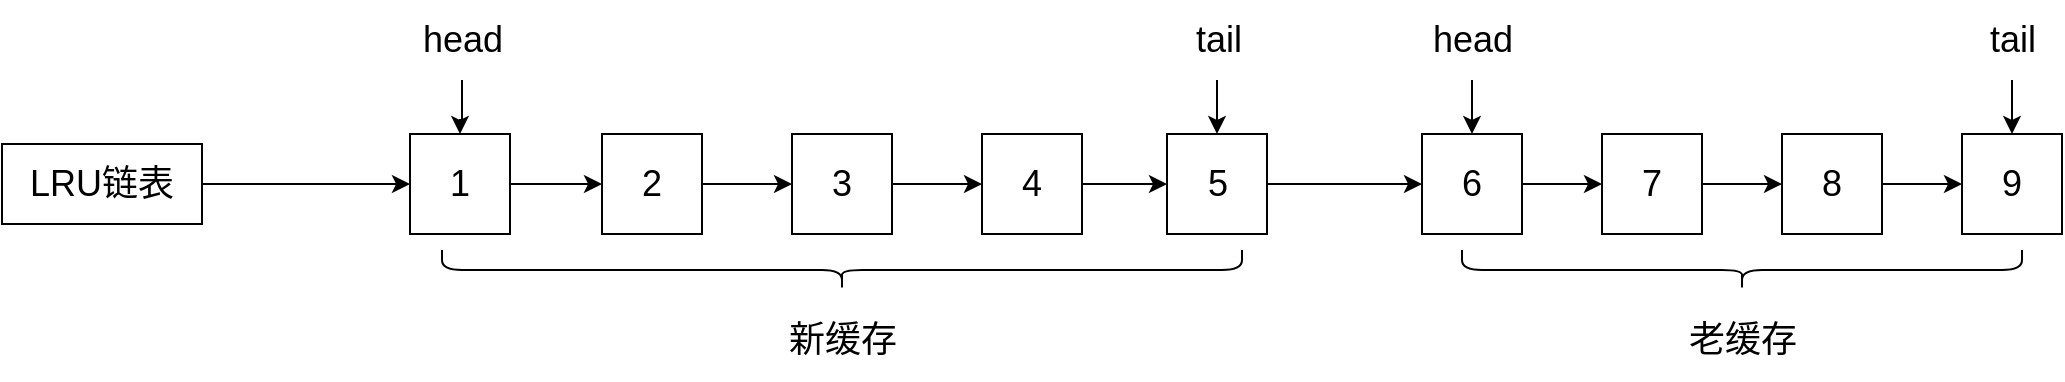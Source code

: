 <mxfile version="24.0.7" type="github">
  <diagram name="第 1 页" id="_TmZVf0_5N0FNw1oUBoF">
    <mxGraphModel dx="1247" dy="1146" grid="1" gridSize="10" guides="1" tooltips="1" connect="1" arrows="1" fold="1" page="1" pageScale="1" pageWidth="827" pageHeight="1169" math="0" shadow="0">
      <root>
        <mxCell id="0" />
        <mxCell id="1" parent="0" />
        <mxCell id="4qzZA9EwCD8p980RK006-1" style="edgeStyle=orthogonalEdgeStyle;rounded=0;orthogonalLoop=1;jettySize=auto;html=1;exitX=1;exitY=0.5;exitDx=0;exitDy=0;fontSize=18;" edge="1" parent="1" source="4qzZA9EwCD8p980RK006-2" target="4qzZA9EwCD8p980RK006-4">
          <mxGeometry relative="1" as="geometry" />
        </mxCell>
        <mxCell id="4qzZA9EwCD8p980RK006-2" value="1" style="whiteSpace=wrap;html=1;aspect=fixed;fontSize=18;" vertex="1" parent="1">
          <mxGeometry x="1154" y="1134" width="50" height="50" as="geometry" />
        </mxCell>
        <mxCell id="4qzZA9EwCD8p980RK006-3" style="edgeStyle=orthogonalEdgeStyle;rounded=0;orthogonalLoop=1;jettySize=auto;html=1;exitX=1;exitY=0.5;exitDx=0;exitDy=0;entryX=0;entryY=0.5;entryDx=0;entryDy=0;fontSize=18;" edge="1" parent="1" source="4qzZA9EwCD8p980RK006-4" target="4qzZA9EwCD8p980RK006-6">
          <mxGeometry relative="1" as="geometry" />
        </mxCell>
        <mxCell id="4qzZA9EwCD8p980RK006-4" value="2" style="whiteSpace=wrap;html=1;aspect=fixed;fontSize=18;" vertex="1" parent="1">
          <mxGeometry x="1250" y="1134" width="50" height="50" as="geometry" />
        </mxCell>
        <mxCell id="4qzZA9EwCD8p980RK006-5" style="edgeStyle=orthogonalEdgeStyle;rounded=0;orthogonalLoop=1;jettySize=auto;html=1;exitX=1;exitY=0.5;exitDx=0;exitDy=0;entryX=0;entryY=0.5;entryDx=0;entryDy=0;fontSize=18;" edge="1" parent="1" source="4qzZA9EwCD8p980RK006-6" target="4qzZA9EwCD8p980RK006-8">
          <mxGeometry relative="1" as="geometry" />
        </mxCell>
        <mxCell id="4qzZA9EwCD8p980RK006-6" value="3" style="whiteSpace=wrap;html=1;aspect=fixed;fontSize=18;" vertex="1" parent="1">
          <mxGeometry x="1345" y="1134" width="50" height="50" as="geometry" />
        </mxCell>
        <mxCell id="4qzZA9EwCD8p980RK006-7" style="edgeStyle=orthogonalEdgeStyle;rounded=0;orthogonalLoop=1;jettySize=auto;html=1;exitX=1;exitY=0.5;exitDx=0;exitDy=0;entryX=0;entryY=0.5;entryDx=0;entryDy=0;fontSize=18;" edge="1" parent="1" source="4qzZA9EwCD8p980RK006-8" target="4qzZA9EwCD8p980RK006-10">
          <mxGeometry relative="1" as="geometry" />
        </mxCell>
        <mxCell id="4qzZA9EwCD8p980RK006-8" value="4" style="whiteSpace=wrap;html=1;aspect=fixed;fontSize=18;" vertex="1" parent="1">
          <mxGeometry x="1440" y="1134" width="50" height="50" as="geometry" />
        </mxCell>
        <mxCell id="4qzZA9EwCD8p980RK006-9" value="" style="edgeStyle=orthogonalEdgeStyle;rounded=0;orthogonalLoop=1;jettySize=auto;html=1;fontSize=18;" edge="1" parent="1" source="4qzZA9EwCD8p980RK006-10" target="4qzZA9EwCD8p980RK006-18">
          <mxGeometry relative="1" as="geometry" />
        </mxCell>
        <mxCell id="4qzZA9EwCD8p980RK006-10" value="5" style="whiteSpace=wrap;html=1;aspect=fixed;fontSize=18;" vertex="1" parent="1">
          <mxGeometry x="1532.5" y="1134" width="50" height="50" as="geometry" />
        </mxCell>
        <mxCell id="4qzZA9EwCD8p980RK006-11" style="edgeStyle=orthogonalEdgeStyle;rounded=0;orthogonalLoop=1;jettySize=auto;html=1;exitX=1;exitY=0.5;exitDx=0;exitDy=0;fontSize=18;" edge="1" parent="1" source="4qzZA9EwCD8p980RK006-12" target="4qzZA9EwCD8p980RK006-2">
          <mxGeometry relative="1" as="geometry" />
        </mxCell>
        <mxCell id="4qzZA9EwCD8p980RK006-12" value="LRU链表" style="rounded=0;whiteSpace=wrap;html=1;fontSize=18;" vertex="1" parent="1">
          <mxGeometry x="950" y="1139" width="100" height="40" as="geometry" />
        </mxCell>
        <mxCell id="4qzZA9EwCD8p980RK006-13" value="" style="edgeStyle=orthogonalEdgeStyle;rounded=0;orthogonalLoop=1;jettySize=auto;html=1;fontSize=18;" edge="1" parent="1" source="4qzZA9EwCD8p980RK006-14" target="4qzZA9EwCD8p980RK006-2">
          <mxGeometry relative="1" as="geometry" />
        </mxCell>
        <mxCell id="4qzZA9EwCD8p980RK006-14" value="head" style="text;html=1;align=center;verticalAlign=middle;resizable=0;points=[];autosize=1;strokeColor=none;fillColor=none;fontSize=18;" vertex="1" parent="1">
          <mxGeometry x="1150" y="1067" width="60" height="40" as="geometry" />
        </mxCell>
        <mxCell id="4qzZA9EwCD8p980RK006-15" value="" style="edgeStyle=orthogonalEdgeStyle;rounded=0;orthogonalLoop=1;jettySize=auto;html=1;fontSize=18;" edge="1" parent="1" source="4qzZA9EwCD8p980RK006-16" target="4qzZA9EwCD8p980RK006-10">
          <mxGeometry relative="1" as="geometry" />
        </mxCell>
        <mxCell id="4qzZA9EwCD8p980RK006-16" value="tail" style="text;html=1;align=center;verticalAlign=middle;resizable=0;points=[];autosize=1;strokeColor=none;fillColor=none;fontSize=18;" vertex="1" parent="1">
          <mxGeometry x="1532.5" y="1067" width="50" height="40" as="geometry" />
        </mxCell>
        <mxCell id="4qzZA9EwCD8p980RK006-17" value="" style="edgeStyle=orthogonalEdgeStyle;rounded=0;orthogonalLoop=1;jettySize=auto;html=1;fontSize=18;" edge="1" parent="1" source="4qzZA9EwCD8p980RK006-18" target="4qzZA9EwCD8p980RK006-20">
          <mxGeometry relative="1" as="geometry" />
        </mxCell>
        <mxCell id="4qzZA9EwCD8p980RK006-18" value="6" style="whiteSpace=wrap;html=1;aspect=fixed;fontSize=18;" vertex="1" parent="1">
          <mxGeometry x="1660" y="1134" width="50" height="50" as="geometry" />
        </mxCell>
        <mxCell id="4qzZA9EwCD8p980RK006-19" value="" style="edgeStyle=orthogonalEdgeStyle;rounded=0;orthogonalLoop=1;jettySize=auto;html=1;fontSize=18;" edge="1" parent="1" source="4qzZA9EwCD8p980RK006-20" target="4qzZA9EwCD8p980RK006-22">
          <mxGeometry relative="1" as="geometry" />
        </mxCell>
        <mxCell id="4qzZA9EwCD8p980RK006-20" value="7" style="whiteSpace=wrap;html=1;aspect=fixed;fontSize=18;" vertex="1" parent="1">
          <mxGeometry x="1750" y="1134" width="50" height="50" as="geometry" />
        </mxCell>
        <mxCell id="4qzZA9EwCD8p980RK006-21" value="" style="edgeStyle=orthogonalEdgeStyle;rounded=0;orthogonalLoop=1;jettySize=auto;html=1;fontSize=18;" edge="1" parent="1" source="4qzZA9EwCD8p980RK006-22" target="4qzZA9EwCD8p980RK006-23">
          <mxGeometry relative="1" as="geometry" />
        </mxCell>
        <mxCell id="4qzZA9EwCD8p980RK006-22" value="8" style="whiteSpace=wrap;html=1;aspect=fixed;fontSize=18;" vertex="1" parent="1">
          <mxGeometry x="1840" y="1134" width="50" height="50" as="geometry" />
        </mxCell>
        <mxCell id="4qzZA9EwCD8p980RK006-23" value="9" style="whiteSpace=wrap;html=1;aspect=fixed;fontSize=18;" vertex="1" parent="1">
          <mxGeometry x="1930" y="1134" width="50" height="50" as="geometry" />
        </mxCell>
        <mxCell id="4qzZA9EwCD8p980RK006-24" value="" style="edgeStyle=orthogonalEdgeStyle;rounded=0;orthogonalLoop=1;jettySize=auto;html=1;fontSize=18;" edge="1" parent="1" source="4qzZA9EwCD8p980RK006-25" target="4qzZA9EwCD8p980RK006-18">
          <mxGeometry relative="1" as="geometry" />
        </mxCell>
        <mxCell id="4qzZA9EwCD8p980RK006-25" value="head" style="text;html=1;align=center;verticalAlign=middle;resizable=0;points=[];autosize=1;strokeColor=none;fillColor=none;fontSize=18;" vertex="1" parent="1">
          <mxGeometry x="1655" y="1067" width="60" height="40" as="geometry" />
        </mxCell>
        <mxCell id="4qzZA9EwCD8p980RK006-26" value="" style="edgeStyle=orthogonalEdgeStyle;rounded=0;orthogonalLoop=1;jettySize=auto;html=1;fontSize=18;" edge="1" parent="1" source="4qzZA9EwCD8p980RK006-27" target="4qzZA9EwCD8p980RK006-23">
          <mxGeometry relative="1" as="geometry" />
        </mxCell>
        <mxCell id="4qzZA9EwCD8p980RK006-27" value="tail" style="text;html=1;align=center;verticalAlign=middle;resizable=0;points=[];autosize=1;strokeColor=none;fillColor=none;fontSize=18;" vertex="1" parent="1">
          <mxGeometry x="1930" y="1067" width="50" height="40" as="geometry" />
        </mxCell>
        <mxCell id="4qzZA9EwCD8p980RK006-28" value="" style="shape=curlyBracket;whiteSpace=wrap;html=1;rounded=1;labelPosition=left;verticalLabelPosition=middle;align=right;verticalAlign=middle;direction=north;fontSize=18;" vertex="1" parent="1">
          <mxGeometry x="1170" y="1192" width="400" height="20" as="geometry" />
        </mxCell>
        <mxCell id="4qzZA9EwCD8p980RK006-29" value="新缓存" style="text;html=1;align=center;verticalAlign=middle;resizable=0;points=[];autosize=1;strokeColor=none;fillColor=none;fontSize=18;" vertex="1" parent="1">
          <mxGeometry x="1330" y="1217" width="80" height="40" as="geometry" />
        </mxCell>
        <mxCell id="4qzZA9EwCD8p980RK006-30" value="" style="shape=curlyBracket;whiteSpace=wrap;html=1;rounded=1;flipH=1;labelPosition=right;verticalLabelPosition=middle;align=left;verticalAlign=middle;direction=north;fontSize=18;" vertex="1" parent="1">
          <mxGeometry x="1680" y="1192" width="280" height="20" as="geometry" />
        </mxCell>
        <mxCell id="4qzZA9EwCD8p980RK006-31" value="老缓存" style="text;html=1;align=center;verticalAlign=middle;resizable=0;points=[];autosize=1;strokeColor=none;fillColor=none;fontSize=18;" vertex="1" parent="1">
          <mxGeometry x="1780" y="1217" width="80" height="40" as="geometry" />
        </mxCell>
      </root>
    </mxGraphModel>
  </diagram>
</mxfile>
